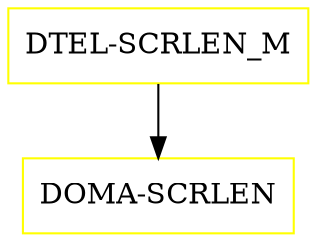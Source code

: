 digraph G {
  "DTEL-SCRLEN_M" [shape=box,color=yellow];
  "DOMA-SCRLEN" [shape=box,color=yellow,URL="./DOMA_SCRLEN.html"];
  "DTEL-SCRLEN_M" -> "DOMA-SCRLEN";
}
